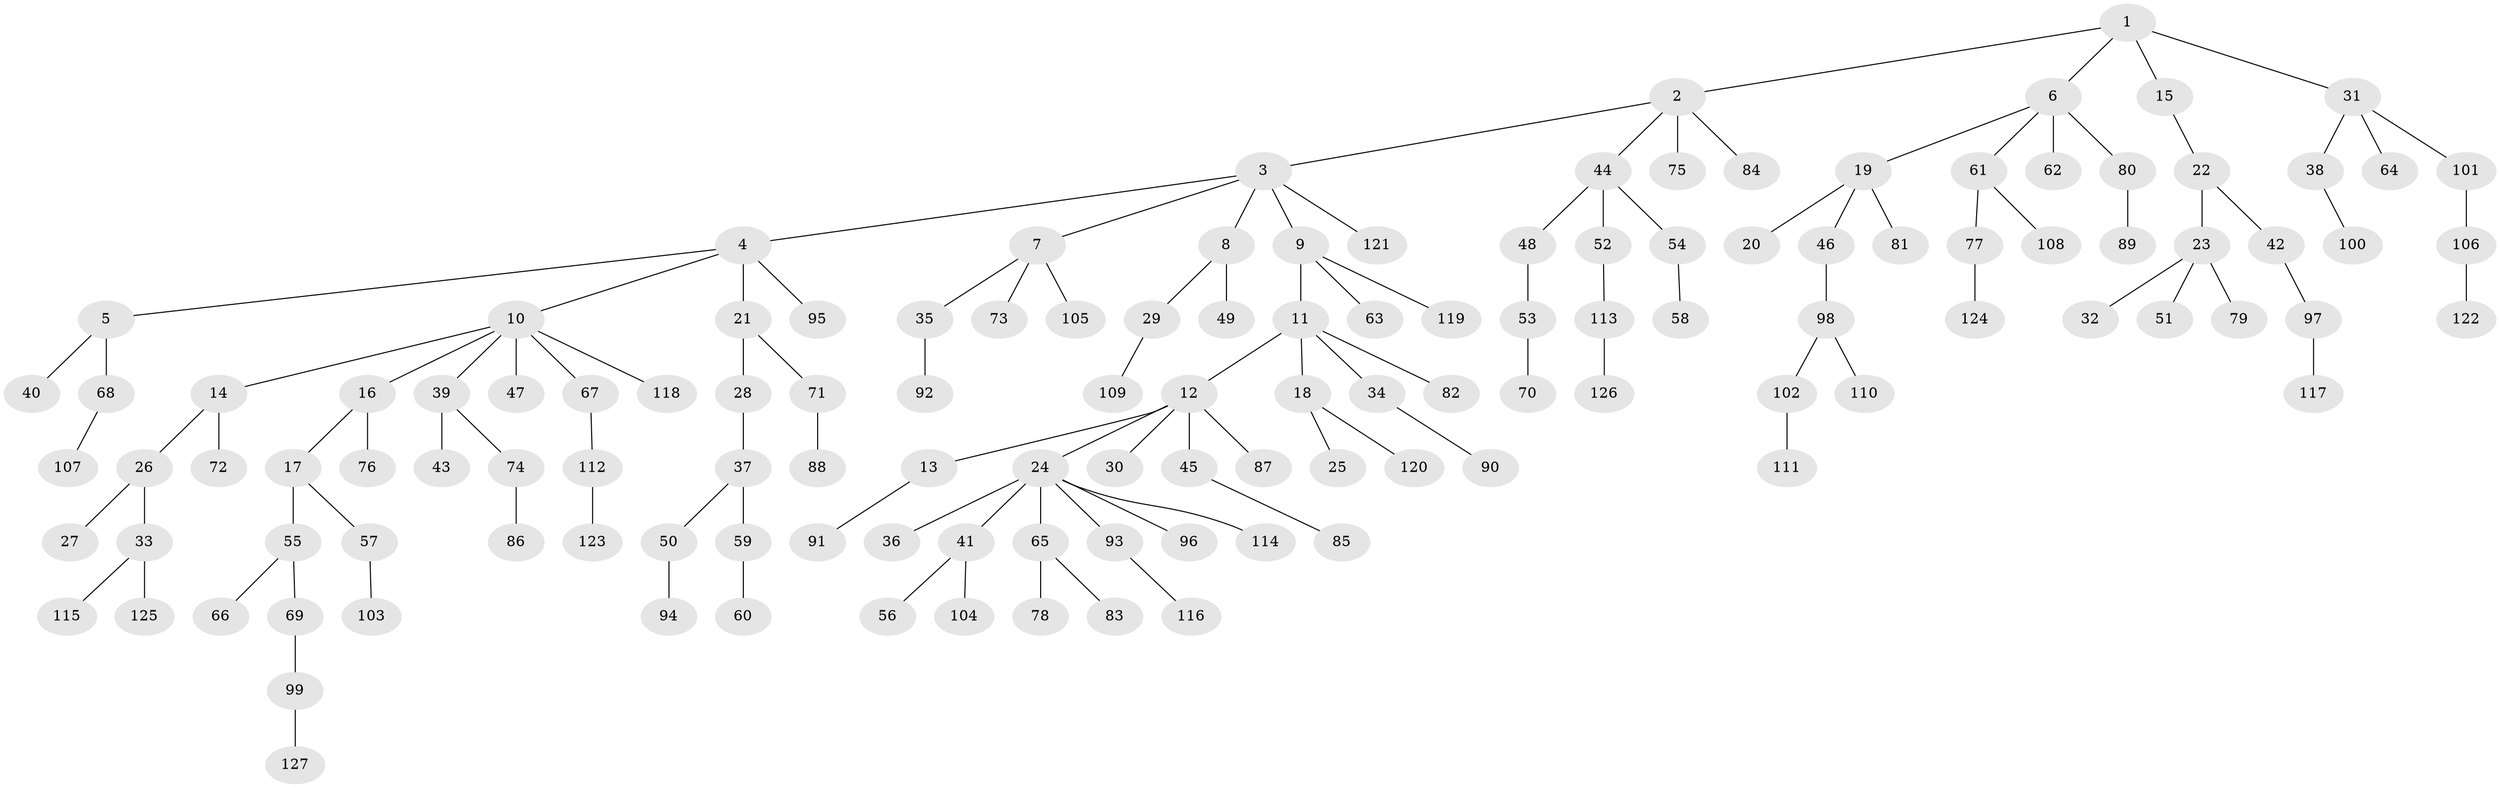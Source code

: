 // Generated by graph-tools (version 1.1) at 2025/11/02/27/25 16:11:27]
// undirected, 127 vertices, 126 edges
graph export_dot {
graph [start="1"]
  node [color=gray90,style=filled];
  1;
  2;
  3;
  4;
  5;
  6;
  7;
  8;
  9;
  10;
  11;
  12;
  13;
  14;
  15;
  16;
  17;
  18;
  19;
  20;
  21;
  22;
  23;
  24;
  25;
  26;
  27;
  28;
  29;
  30;
  31;
  32;
  33;
  34;
  35;
  36;
  37;
  38;
  39;
  40;
  41;
  42;
  43;
  44;
  45;
  46;
  47;
  48;
  49;
  50;
  51;
  52;
  53;
  54;
  55;
  56;
  57;
  58;
  59;
  60;
  61;
  62;
  63;
  64;
  65;
  66;
  67;
  68;
  69;
  70;
  71;
  72;
  73;
  74;
  75;
  76;
  77;
  78;
  79;
  80;
  81;
  82;
  83;
  84;
  85;
  86;
  87;
  88;
  89;
  90;
  91;
  92;
  93;
  94;
  95;
  96;
  97;
  98;
  99;
  100;
  101;
  102;
  103;
  104;
  105;
  106;
  107;
  108;
  109;
  110;
  111;
  112;
  113;
  114;
  115;
  116;
  117;
  118;
  119;
  120;
  121;
  122;
  123;
  124;
  125;
  126;
  127;
  1 -- 2;
  1 -- 6;
  1 -- 15;
  1 -- 31;
  2 -- 3;
  2 -- 44;
  2 -- 75;
  2 -- 84;
  3 -- 4;
  3 -- 7;
  3 -- 8;
  3 -- 9;
  3 -- 121;
  4 -- 5;
  4 -- 10;
  4 -- 21;
  4 -- 95;
  5 -- 40;
  5 -- 68;
  6 -- 19;
  6 -- 61;
  6 -- 62;
  6 -- 80;
  7 -- 35;
  7 -- 73;
  7 -- 105;
  8 -- 29;
  8 -- 49;
  9 -- 11;
  9 -- 63;
  9 -- 119;
  10 -- 14;
  10 -- 16;
  10 -- 39;
  10 -- 47;
  10 -- 67;
  10 -- 118;
  11 -- 12;
  11 -- 18;
  11 -- 34;
  11 -- 82;
  12 -- 13;
  12 -- 24;
  12 -- 30;
  12 -- 45;
  12 -- 87;
  13 -- 91;
  14 -- 26;
  14 -- 72;
  15 -- 22;
  16 -- 17;
  16 -- 76;
  17 -- 55;
  17 -- 57;
  18 -- 25;
  18 -- 120;
  19 -- 20;
  19 -- 46;
  19 -- 81;
  21 -- 28;
  21 -- 71;
  22 -- 23;
  22 -- 42;
  23 -- 32;
  23 -- 51;
  23 -- 79;
  24 -- 36;
  24 -- 41;
  24 -- 65;
  24 -- 93;
  24 -- 96;
  24 -- 114;
  26 -- 27;
  26 -- 33;
  28 -- 37;
  29 -- 109;
  31 -- 38;
  31 -- 64;
  31 -- 101;
  33 -- 115;
  33 -- 125;
  34 -- 90;
  35 -- 92;
  37 -- 50;
  37 -- 59;
  38 -- 100;
  39 -- 43;
  39 -- 74;
  41 -- 56;
  41 -- 104;
  42 -- 97;
  44 -- 48;
  44 -- 52;
  44 -- 54;
  45 -- 85;
  46 -- 98;
  48 -- 53;
  50 -- 94;
  52 -- 113;
  53 -- 70;
  54 -- 58;
  55 -- 66;
  55 -- 69;
  57 -- 103;
  59 -- 60;
  61 -- 77;
  61 -- 108;
  65 -- 78;
  65 -- 83;
  67 -- 112;
  68 -- 107;
  69 -- 99;
  71 -- 88;
  74 -- 86;
  77 -- 124;
  80 -- 89;
  93 -- 116;
  97 -- 117;
  98 -- 102;
  98 -- 110;
  99 -- 127;
  101 -- 106;
  102 -- 111;
  106 -- 122;
  112 -- 123;
  113 -- 126;
}

